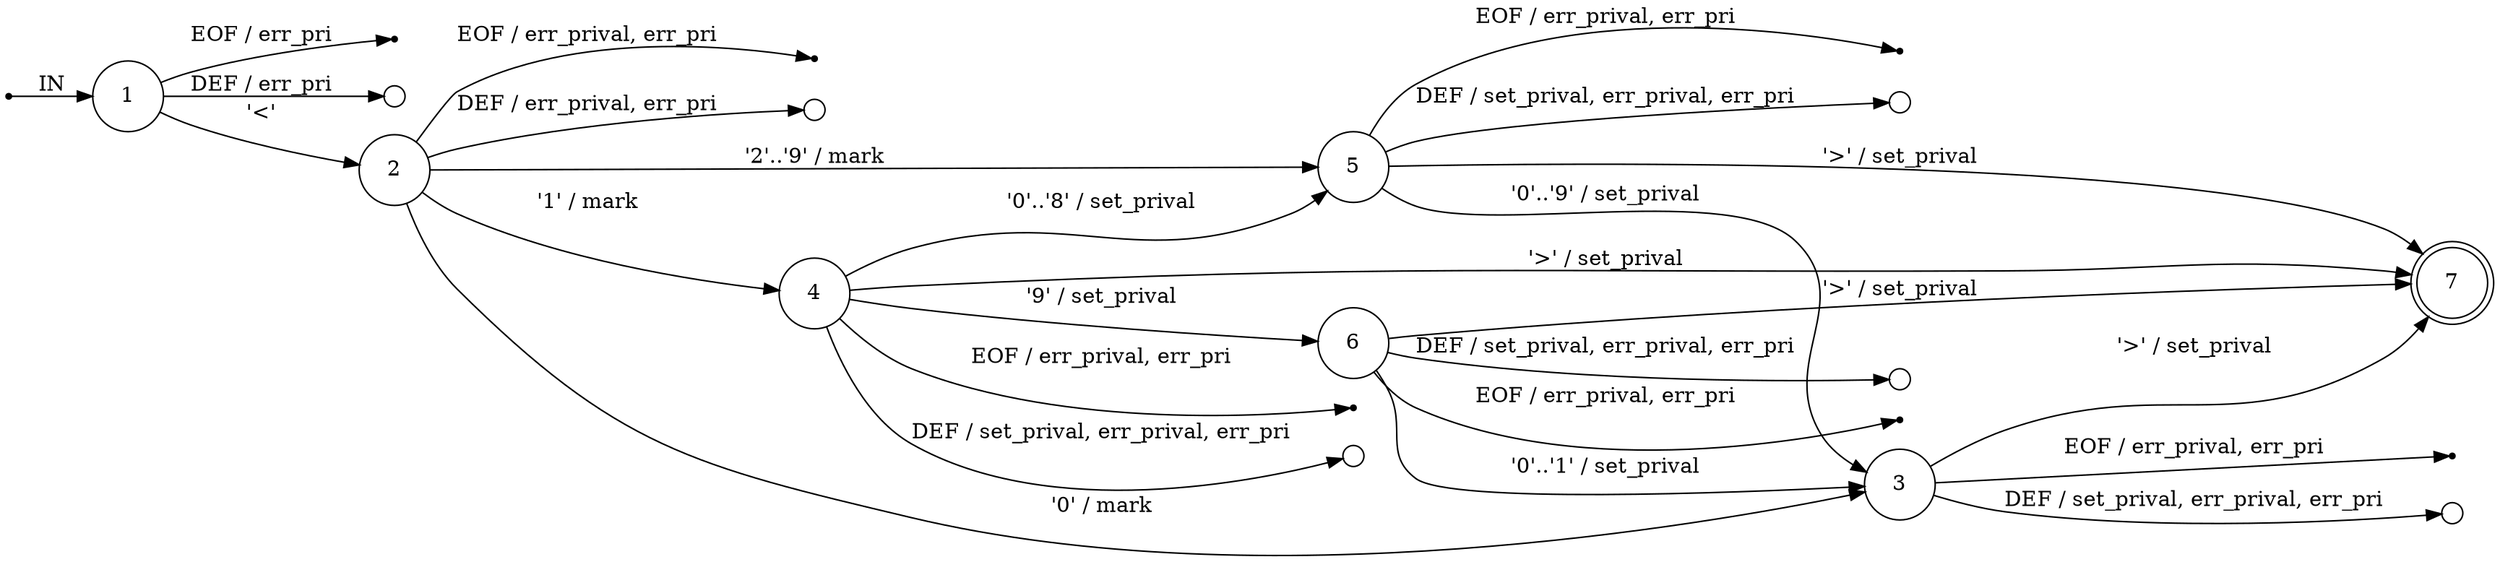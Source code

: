 digraph rfc5424 {
	rankdir=LR;
	node [ shape = point ];
	ENTRY;
	eof_1;
	eof_2;
	eof_3;
	eof_4;
	eof_5;
	eof_6;
	node [ shape = circle, height = 0.2 ];
	err_1 [ label=""];
	err_2 [ label=""];
	err_3 [ label=""];
	err_4 [ label=""];
	err_5 [ label=""];
	err_6 [ label=""];
	node [ fixedsize = true, height = 0.65, shape = doublecircle ];
	7;
	node [ shape = circle ];
	1 -> 2 [ label = "'<'" ];
	1 -> err_1 [ label = "DEF / err_pri" ];
	2 -> 3 [ label = "'0' / mark" ];
	2 -> 4 [ label = "'1' / mark" ];
	2 -> 5 [ label = "'2'..'9' / mark" ];
	2 -> err_2 [ label = "DEF / err_prival, err_pri" ];
	3 -> 7 [ label = "'>' / set_prival" ];
	3 -> err_3 [ label = "DEF / set_prival, err_prival, err_pri" ];
	4 -> 5 [ label = "'0'..'8' / set_prival" ];
	4 -> 6 [ label = "'9' / set_prival" ];
	4 -> 7 [ label = "'>' / set_prival" ];
	4 -> err_4 [ label = "DEF / set_prival, err_prival, err_pri" ];
	5 -> 3 [ label = "'0'..'9' / set_prival" ];
	5 -> 7 [ label = "'>' / set_prival" ];
	5 -> err_5 [ label = "DEF / set_prival, err_prival, err_pri" ];
	6 -> 3 [ label = "'0'..'1' / set_prival" ];
	6 -> 7 [ label = "'>' / set_prival" ];
	6 -> err_6 [ label = "DEF / set_prival, err_prival, err_pri" ];
	ENTRY -> 1 [ label = "IN" ];
	1 -> eof_1 [ label = "EOF / err_pri" ];
	2 -> eof_2 [ label = "EOF / err_prival, err_pri" ];
	3 -> eof_3 [ label = "EOF / err_prival, err_pri" ];
	4 -> eof_4 [ label = "EOF / err_prival, err_pri" ];
	5 -> eof_5 [ label = "EOF / err_prival, err_pri" ];
	6 -> eof_6 [ label = "EOF / err_prival, err_pri" ];
}

